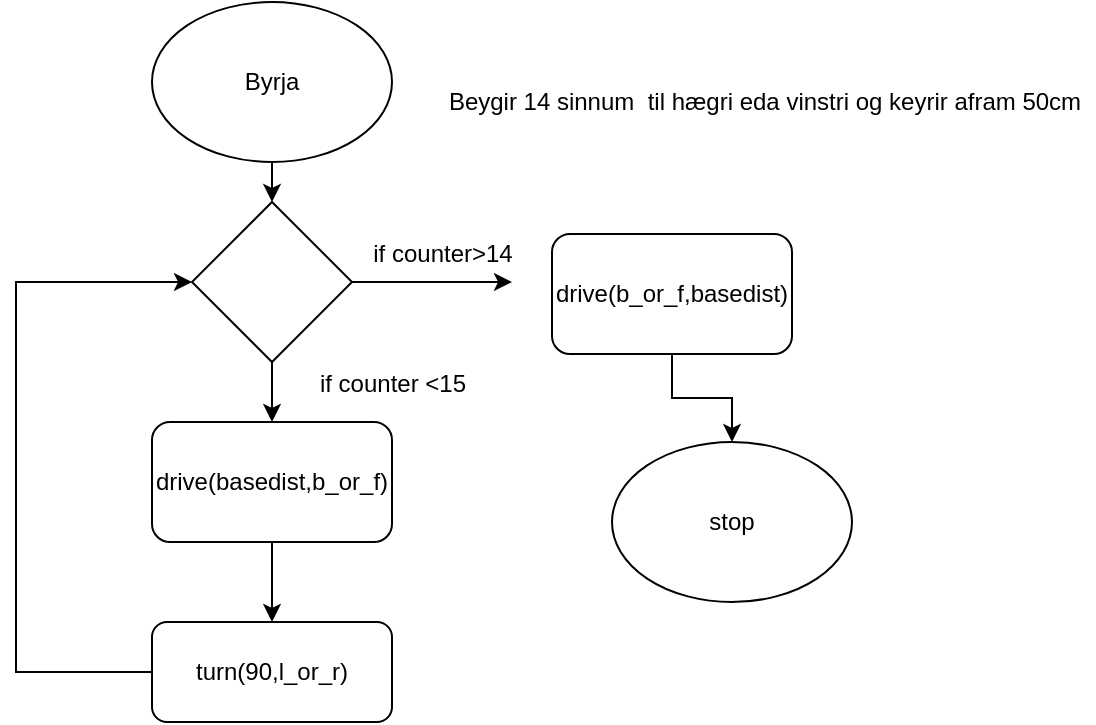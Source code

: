 <mxfile version="12.7.2" type="device"><diagram id="jh2ADjjWZekjqRR1a4Rs" name="Page-1"><mxGraphModel dx="1038" dy="499" grid="1" gridSize="10" guides="1" tooltips="1" connect="1" arrows="1" fold="1" page="1" pageScale="1" pageWidth="827" pageHeight="1169" math="0" shadow="0"><root><mxCell id="0"/><mxCell id="1" parent="0"/><mxCell id="EkLihvBUQ45g6u8ZRpZu-4" style="edgeStyle=orthogonalEdgeStyle;rounded=0;orthogonalLoop=1;jettySize=auto;html=1;exitX=0.5;exitY=1;exitDx=0;exitDy=0;entryX=0.5;entryY=0;entryDx=0;entryDy=0;" edge="1" parent="1" source="EkLihvBUQ45g6u8ZRpZu-1" target="EkLihvBUQ45g6u8ZRpZu-2"><mxGeometry relative="1" as="geometry"/></mxCell><mxCell id="EkLihvBUQ45g6u8ZRpZu-1" value="Byrja" style="ellipse;whiteSpace=wrap;html=1;" vertex="1" parent="1"><mxGeometry x="180" y="50" width="120" height="80" as="geometry"/></mxCell><mxCell id="EkLihvBUQ45g6u8ZRpZu-5" style="edgeStyle=orthogonalEdgeStyle;rounded=0;orthogonalLoop=1;jettySize=auto;html=1;" edge="1" parent="1" source="EkLihvBUQ45g6u8ZRpZu-2"><mxGeometry relative="1" as="geometry"><mxPoint x="240" y="260" as="targetPoint"/></mxGeometry></mxCell><mxCell id="EkLihvBUQ45g6u8ZRpZu-12" style="edgeStyle=orthogonalEdgeStyle;rounded=0;orthogonalLoop=1;jettySize=auto;html=1;exitX=1;exitY=0.5;exitDx=0;exitDy=0;" edge="1" parent="1" source="EkLihvBUQ45g6u8ZRpZu-2"><mxGeometry relative="1" as="geometry"><mxPoint x="360" y="190" as="targetPoint"/></mxGeometry></mxCell><mxCell id="EkLihvBUQ45g6u8ZRpZu-2" value="" style="rhombus;whiteSpace=wrap;html=1;" vertex="1" parent="1"><mxGeometry x="200" y="150" width="80" height="80" as="geometry"/></mxCell><mxCell id="EkLihvBUQ45g6u8ZRpZu-7" style="edgeStyle=orthogonalEdgeStyle;rounded=0;orthogonalLoop=1;jettySize=auto;html=1;" edge="1" parent="1" source="EkLihvBUQ45g6u8ZRpZu-6"><mxGeometry relative="1" as="geometry"><mxPoint x="240" y="360" as="targetPoint"/></mxGeometry></mxCell><mxCell id="EkLihvBUQ45g6u8ZRpZu-6" value="drive(basedist,b_or_f)" style="rounded=1;whiteSpace=wrap;html=1;" vertex="1" parent="1"><mxGeometry x="180" y="260" width="120" height="60" as="geometry"/></mxCell><mxCell id="EkLihvBUQ45g6u8ZRpZu-9" style="edgeStyle=orthogonalEdgeStyle;rounded=0;orthogonalLoop=1;jettySize=auto;html=1;entryX=0;entryY=0.5;entryDx=0;entryDy=0;" edge="1" parent="1" source="EkLihvBUQ45g6u8ZRpZu-8" target="EkLihvBUQ45g6u8ZRpZu-2"><mxGeometry relative="1" as="geometry"><mxPoint x="111.6" y="60" as="targetPoint"/><Array as="points"><mxPoint x="112" y="385"/><mxPoint x="112" y="190"/></Array></mxGeometry></mxCell><mxCell id="EkLihvBUQ45g6u8ZRpZu-8" value="turn(90,l_or_r)" style="rounded=1;whiteSpace=wrap;html=1;" vertex="1" parent="1"><mxGeometry x="180" y="360" width="120" height="50" as="geometry"/></mxCell><mxCell id="EkLihvBUQ45g6u8ZRpZu-13" value="if counter &amp;lt;15" style="text;html=1;align=center;verticalAlign=middle;resizable=0;points=[];autosize=1;" vertex="1" parent="1"><mxGeometry x="255" y="231" width="90" height="20" as="geometry"/></mxCell><mxCell id="EkLihvBUQ45g6u8ZRpZu-14" value="if counter&amp;gt;14" style="text;html=1;align=center;verticalAlign=middle;resizable=0;points=[];autosize=1;" vertex="1" parent="1"><mxGeometry x="280" y="166" width="90" height="20" as="geometry"/></mxCell><mxCell id="EkLihvBUQ45g6u8ZRpZu-17" style="edgeStyle=orthogonalEdgeStyle;rounded=0;orthogonalLoop=1;jettySize=auto;html=1;entryX=0.5;entryY=0;entryDx=0;entryDy=0;" edge="1" parent="1" source="EkLihvBUQ45g6u8ZRpZu-15" target="EkLihvBUQ45g6u8ZRpZu-16"><mxGeometry relative="1" as="geometry"/></mxCell><mxCell id="EkLihvBUQ45g6u8ZRpZu-15" value="drive(b_or_f,basedist)" style="rounded=1;whiteSpace=wrap;html=1;" vertex="1" parent="1"><mxGeometry x="380" y="166" width="120" height="60" as="geometry"/></mxCell><mxCell id="EkLihvBUQ45g6u8ZRpZu-16" value="stop" style="ellipse;whiteSpace=wrap;html=1;" vertex="1" parent="1"><mxGeometry x="410" y="270" width="120" height="80" as="geometry"/></mxCell><mxCell id="EkLihvBUQ45g6u8ZRpZu-18" value="Beygir 14 sinnum&amp;nbsp; til hægri eda vinstri og keyrir afram 50cm" style="text;html=1;align=center;verticalAlign=middle;resizable=0;points=[];autosize=1;" vertex="1" parent="1"><mxGeometry x="321" y="90" width="330" height="20" as="geometry"/></mxCell></root></mxGraphModel></diagram></mxfile>